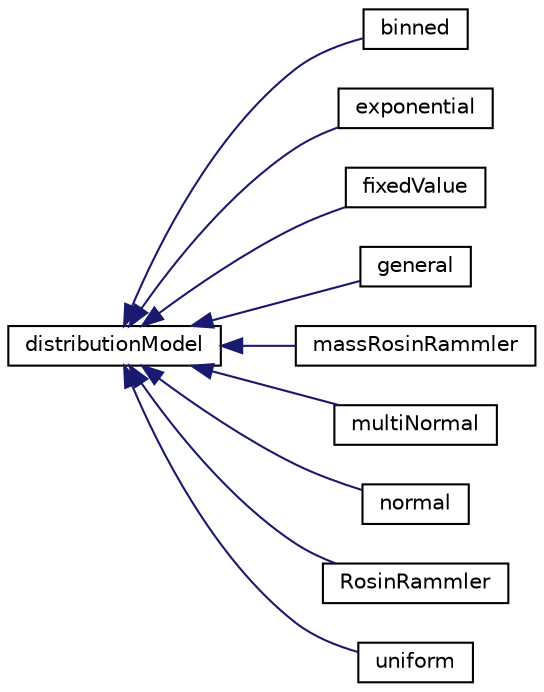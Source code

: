 digraph "Graphical Class Hierarchy"
{
  bgcolor="transparent";
  edge [fontname="Helvetica",fontsize="10",labelfontname="Helvetica",labelfontsize="10"];
  node [fontname="Helvetica",fontsize="10",shape=record];
  rankdir="LR";
  Node1 [label="distributionModel",height=0.2,width=0.4,color="black",URL="$classFoam_1_1distributionModel.html",tooltip="A library of runtime-selectable distribution models. "];
  Node1 -> Node2 [dir="back",color="midnightblue",fontsize="10",style="solid",fontname="Helvetica"];
  Node2 [label="binned",height=0.2,width=0.4,color="black",URL="$classFoam_1_1distributionModels_1_1binned.html",tooltip="A binned distribution model where the random sample is taken from a discrete set of bins..."];
  Node1 -> Node3 [dir="back",color="midnightblue",fontsize="10",style="solid",fontname="Helvetica"];
  Node3 [label="exponential",height=0.2,width=0.4,color="black",URL="$classFoam_1_1distributionModels_1_1exponential.html",tooltip="exponential distribution model "];
  Node1 -> Node4 [dir="back",color="midnightblue",fontsize="10",style="solid",fontname="Helvetica"];
  Node4 [label="fixedValue",height=0.2,width=0.4,color="black",URL="$classFoam_1_1distributionModels_1_1fixedValue.html",tooltip="Returns a fixed value. "];
  Node1 -> Node5 [dir="back",color="midnightblue",fontsize="10",style="solid",fontname="Helvetica"];
  Node5 [label="general",height=0.2,width=0.4,color="black",URL="$classFoam_1_1distributionModels_1_1general.html",tooltip="general distribution model "];
  Node1 -> Node6 [dir="back",color="midnightblue",fontsize="10",style="solid",fontname="Helvetica"];
  Node6 [label="massRosinRammler",height=0.2,width=0.4,color="black",URL="$classFoam_1_1distributionModels_1_1massRosinRammler.html"];
  Node1 -> Node7 [dir="back",color="midnightblue",fontsize="10",style="solid",fontname="Helvetica"];
  Node7 [label="multiNormal",height=0.2,width=0.4,color="black",URL="$classFoam_1_1distributionModels_1_1multiNormal.html",tooltip="A multiNormal distribution model. "];
  Node1 -> Node8 [dir="back",color="midnightblue",fontsize="10",style="solid",fontname="Helvetica"];
  Node8 [label="normal",height=0.2,width=0.4,color="black",URL="$classFoam_1_1distributionModels_1_1normal.html",tooltip="A normal distribution model. "];
  Node1 -> Node9 [dir="back",color="midnightblue",fontsize="10",style="solid",fontname="Helvetica"];
  Node9 [label="RosinRammler",height=0.2,width=0.4,color="black",URL="$classFoam_1_1distributionModels_1_1RosinRammler.html",tooltip="Rosin-Rammler distributionModel. "];
  Node1 -> Node10 [dir="back",color="midnightblue",fontsize="10",style="solid",fontname="Helvetica"];
  Node10 [label="uniform",height=0.2,width=0.4,color="black",URL="$classFoam_1_1distributionModels_1_1uniform.html",tooltip="Uniform/equally-weighted distribution model. "];
}
